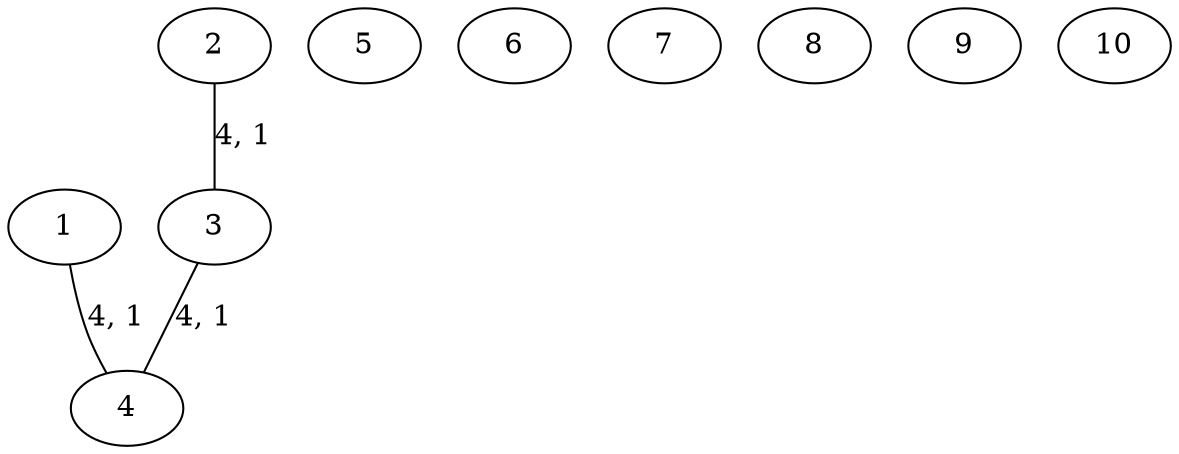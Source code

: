// network.02.in-kruskal
graph {
	1 [label=1]
	2 [label=2]
	3 [label=3]
	4 [label=4]
	5 [label=5]
	6 [label=6]
	7 [label=7]
	8 [label=8]
	9 [label=9]
	10 [label=10]
	1 -- 4 [label="4, 1"]
	2 -- 3 [label="4, 1"]
	3 -- 4 [label="4, 1"]
}
